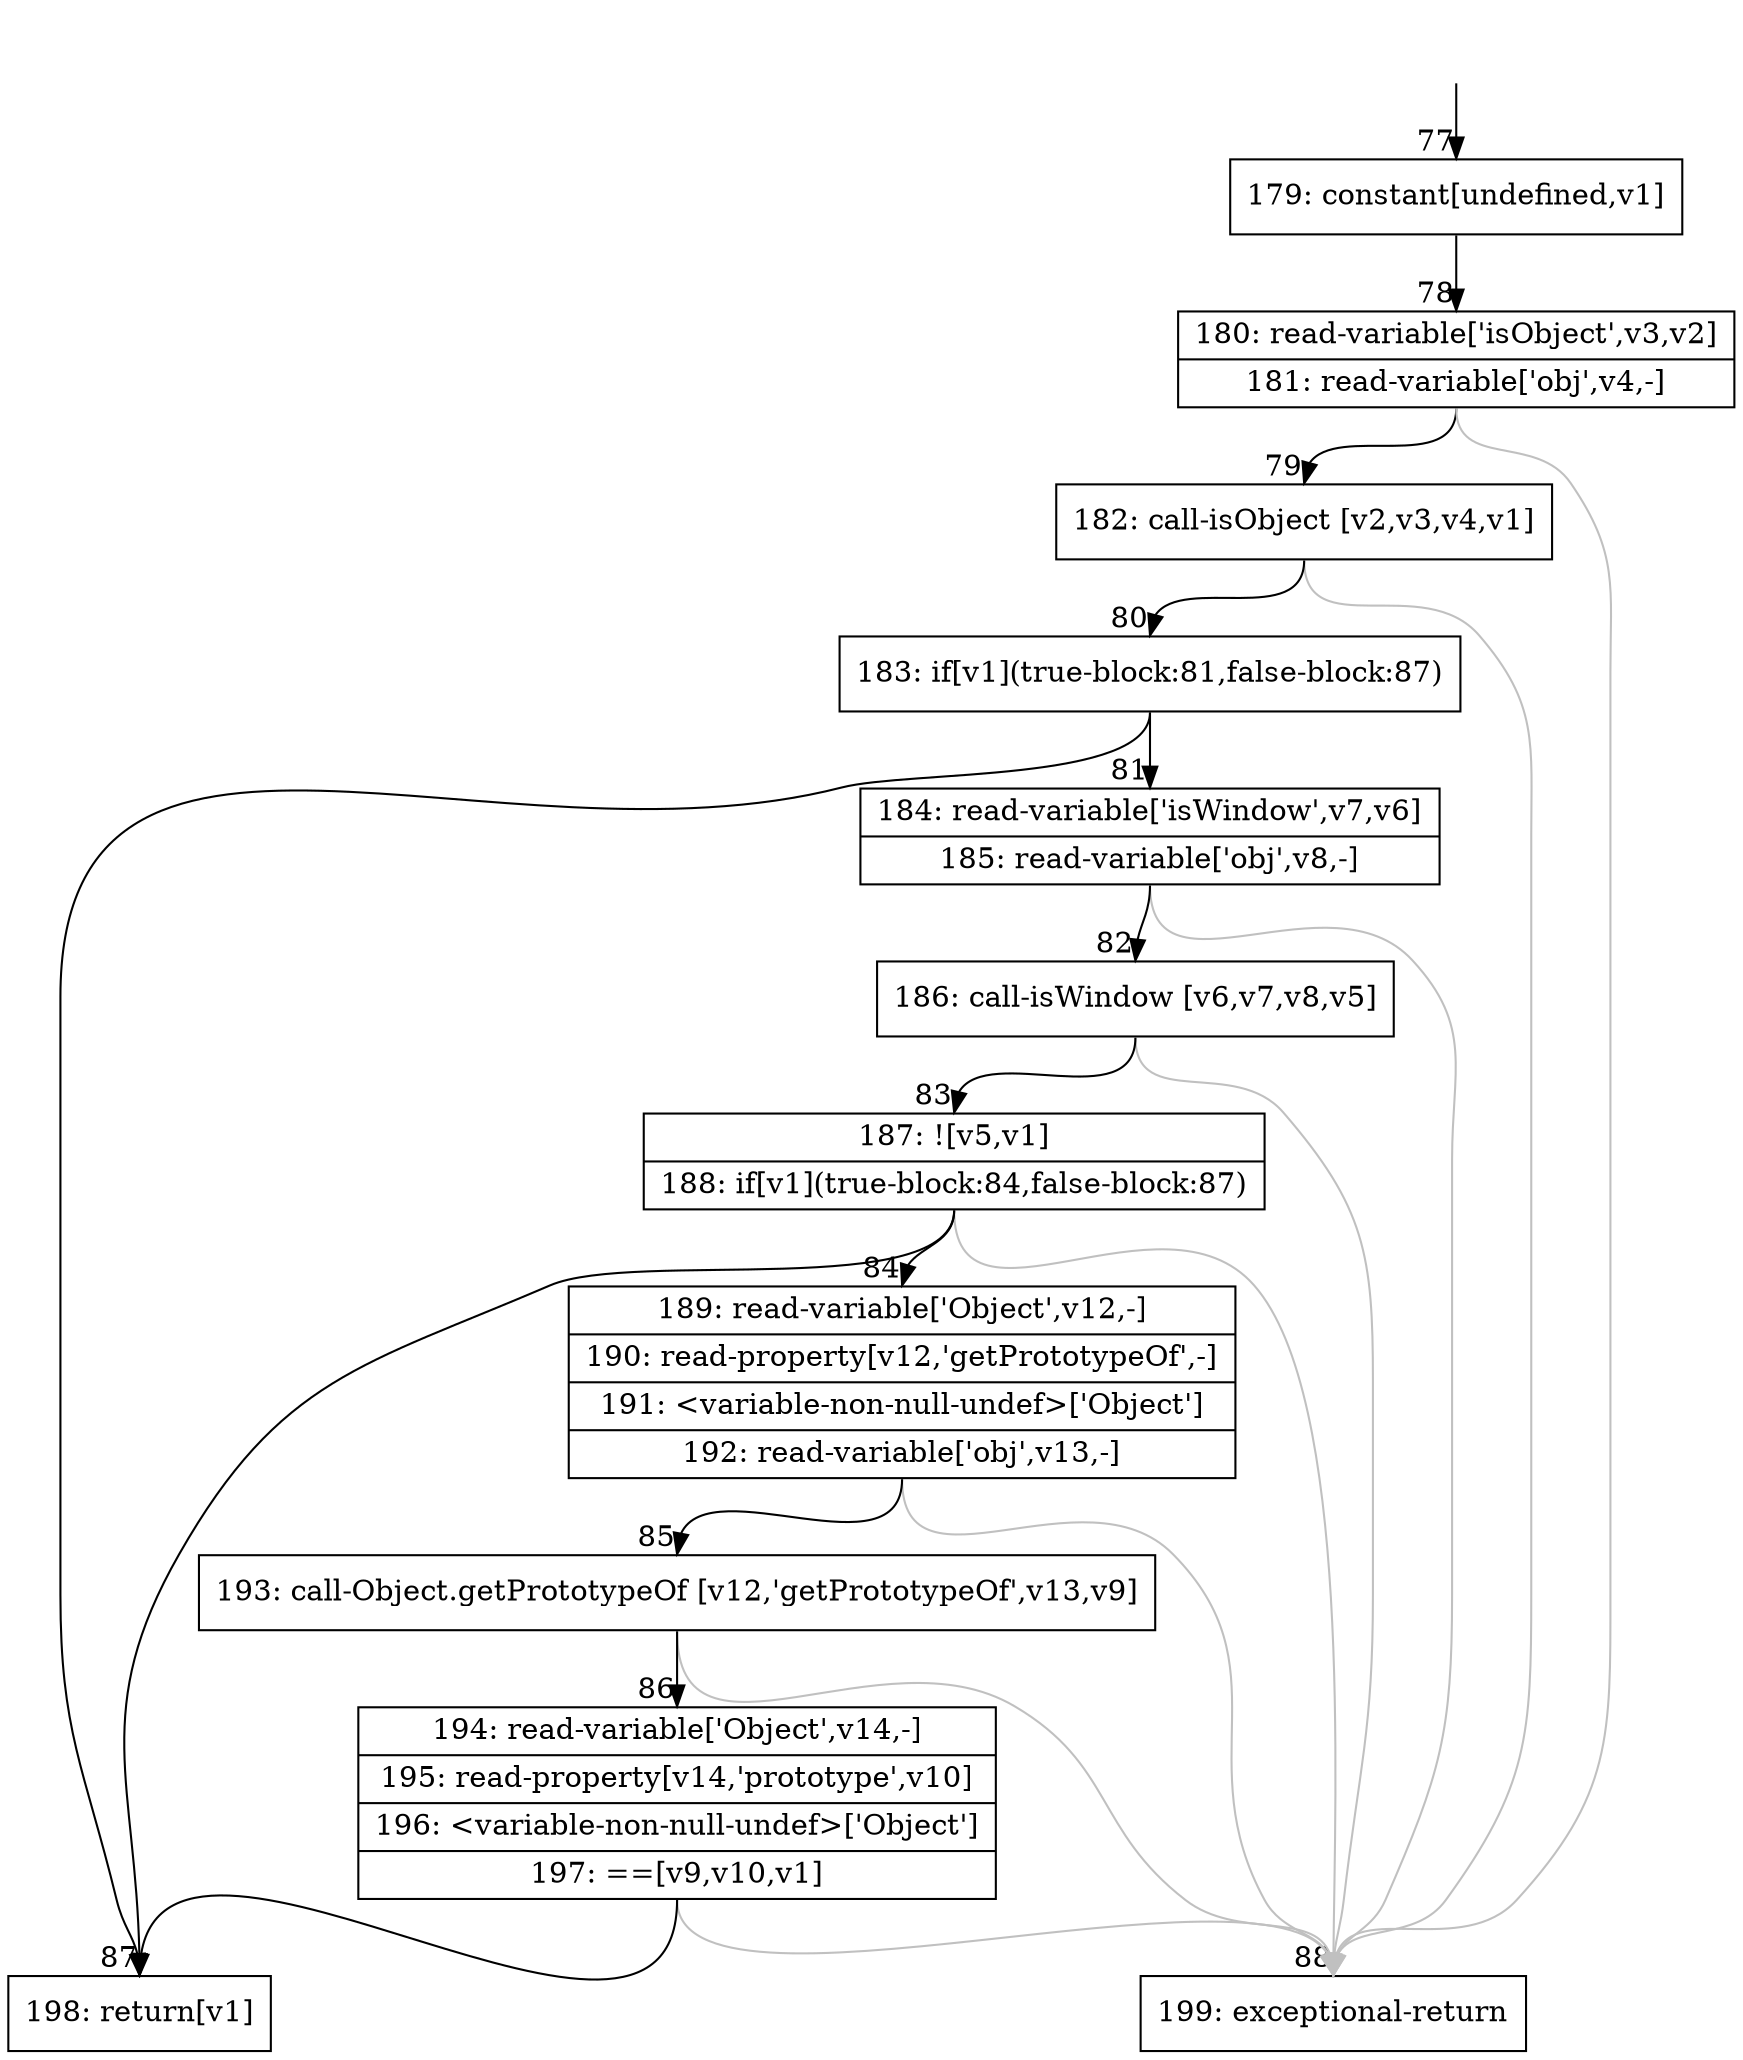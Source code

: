 digraph {
rankdir="TD"
BB_entry9[shape=none,label=""];
BB_entry9 -> BB77 [tailport=s, headport=n, headlabel="    77"]
BB77 [shape=record label="{179: constant[undefined,v1]}" ] 
BB77 -> BB78 [tailport=s, headport=n, headlabel="      78"]
BB78 [shape=record label="{180: read-variable['isObject',v3,v2]|181: read-variable['obj',v4,-]}" ] 
BB78 -> BB79 [tailport=s, headport=n, headlabel="      79"]
BB78 -> BB88 [tailport=s, headport=n, color=gray, headlabel="      88"]
BB79 [shape=record label="{182: call-isObject [v2,v3,v4,v1]}" ] 
BB79 -> BB80 [tailport=s, headport=n, headlabel="      80"]
BB79 -> BB88 [tailport=s, headport=n, color=gray]
BB80 [shape=record label="{183: if[v1](true-block:81,false-block:87)}" ] 
BB80 -> BB87 [tailport=s, headport=n, headlabel="      87"]
BB80 -> BB81 [tailport=s, headport=n, headlabel="      81"]
BB81 [shape=record label="{184: read-variable['isWindow',v7,v6]|185: read-variable['obj',v8,-]}" ] 
BB81 -> BB82 [tailport=s, headport=n, headlabel="      82"]
BB81 -> BB88 [tailport=s, headport=n, color=gray]
BB82 [shape=record label="{186: call-isWindow [v6,v7,v8,v5]}" ] 
BB82 -> BB83 [tailport=s, headport=n, headlabel="      83"]
BB82 -> BB88 [tailport=s, headport=n, color=gray]
BB83 [shape=record label="{187: ![v5,v1]|188: if[v1](true-block:84,false-block:87)}" ] 
BB83 -> BB87 [tailport=s, headport=n]
BB83 -> BB84 [tailport=s, headport=n, headlabel="      84"]
BB83 -> BB88 [tailport=s, headport=n, color=gray]
BB84 [shape=record label="{189: read-variable['Object',v12,-]|190: read-property[v12,'getPrototypeOf',-]|191: \<variable-non-null-undef\>['Object']|192: read-variable['obj',v13,-]}" ] 
BB84 -> BB85 [tailport=s, headport=n, headlabel="      85"]
BB84 -> BB88 [tailport=s, headport=n, color=gray]
BB85 [shape=record label="{193: call-Object.getPrototypeOf [v12,'getPrototypeOf',v13,v9]}" ] 
BB85 -> BB86 [tailport=s, headport=n, headlabel="      86"]
BB85 -> BB88 [tailport=s, headport=n, color=gray]
BB86 [shape=record label="{194: read-variable['Object',v14,-]|195: read-property[v14,'prototype',v10]|196: \<variable-non-null-undef\>['Object']|197: ==[v9,v10,v1]}" ] 
BB86 -> BB87 [tailport=s, headport=n]
BB86 -> BB88 [tailport=s, headport=n, color=gray]
BB87 [shape=record label="{198: return[v1]}" ] 
BB88 [shape=record label="{199: exceptional-return}" ] 
//#$~ 73
}
